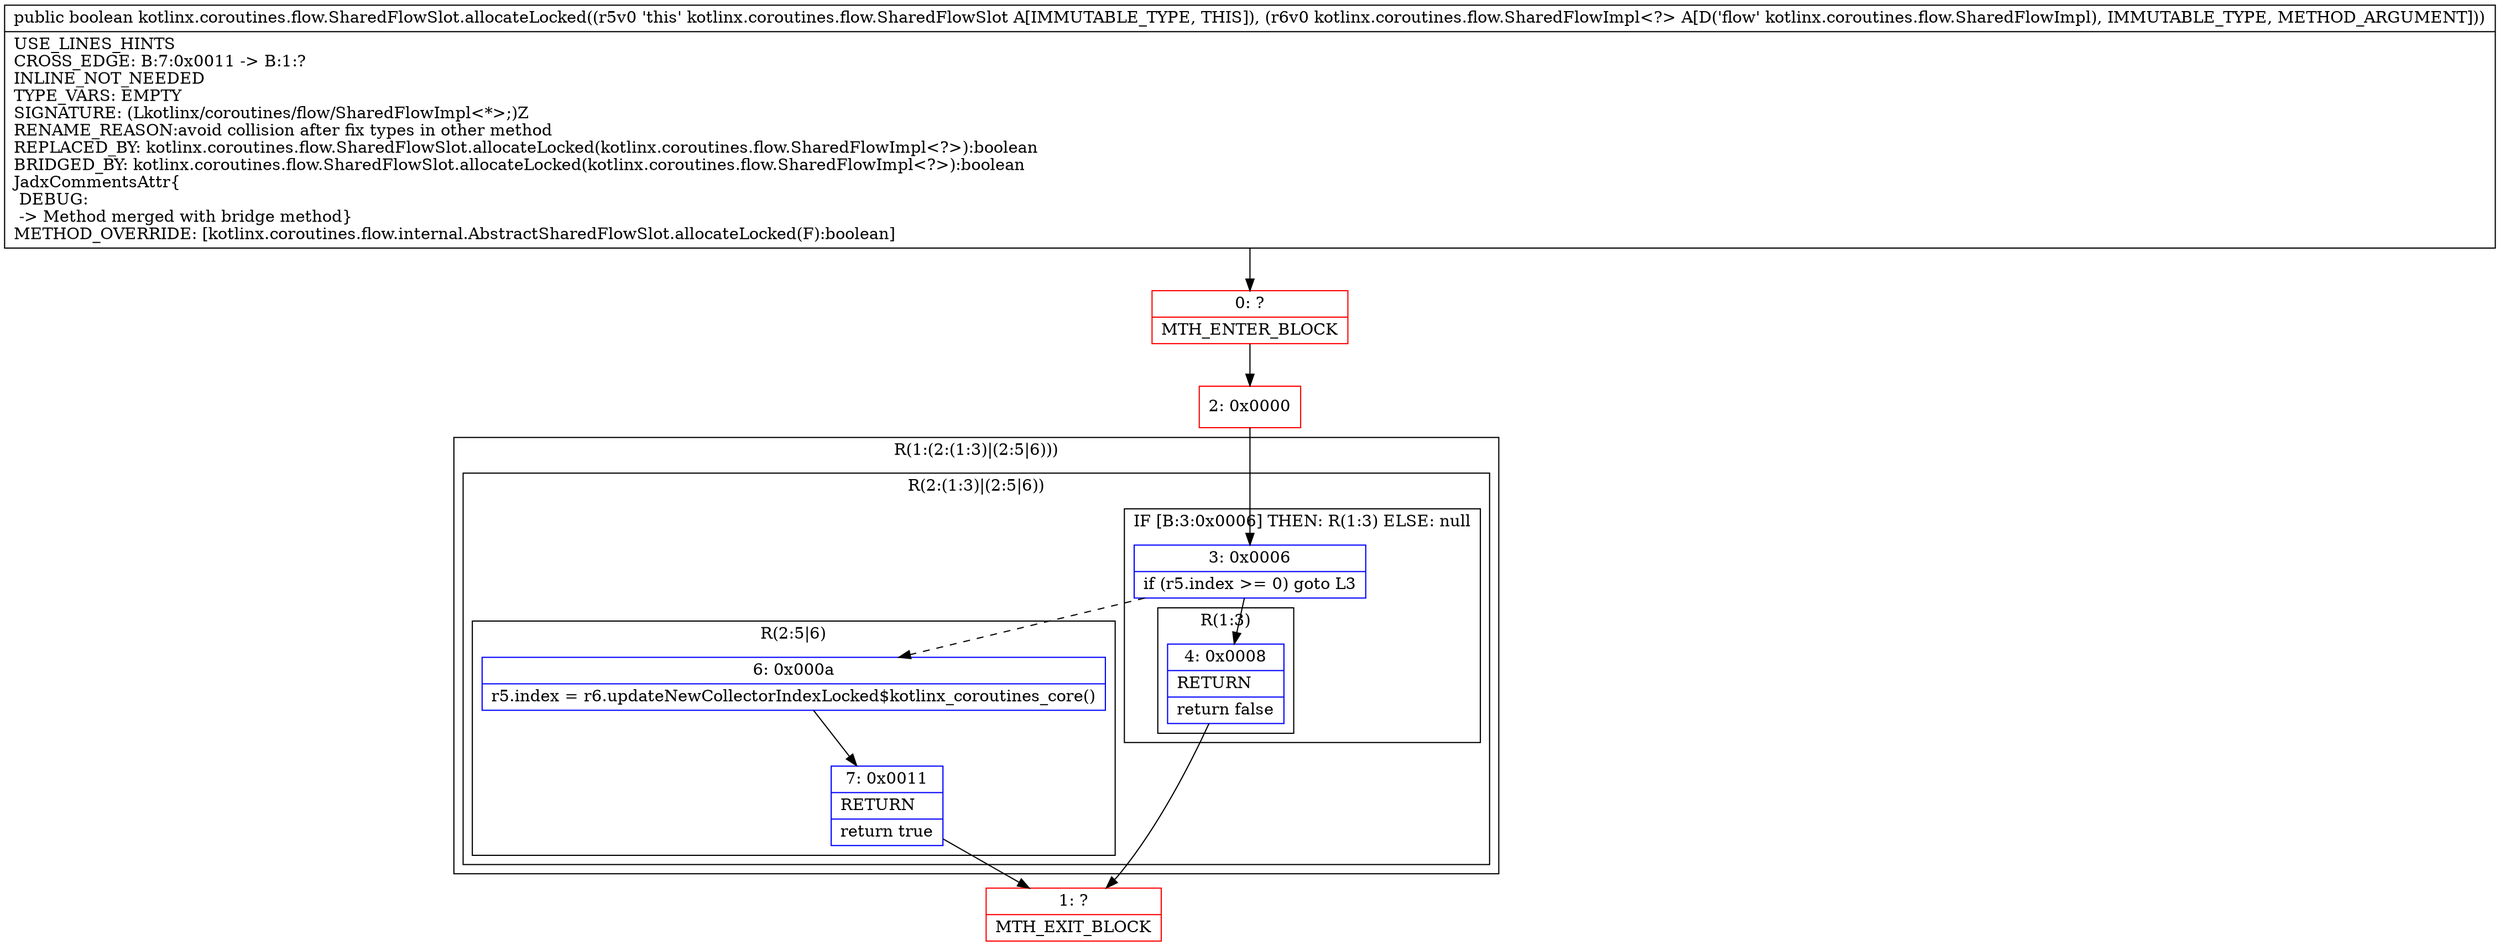 digraph "CFG forkotlinx.coroutines.flow.SharedFlowSlot.allocateLocked(Lkotlinx\/coroutines\/flow\/SharedFlowImpl;)Z" {
subgraph cluster_Region_389384143 {
label = "R(1:(2:(1:3)|(2:5|6)))";
node [shape=record,color=blue];
subgraph cluster_Region_1144192346 {
label = "R(2:(1:3)|(2:5|6))";
node [shape=record,color=blue];
subgraph cluster_IfRegion_897521379 {
label = "IF [B:3:0x0006] THEN: R(1:3) ELSE: null";
node [shape=record,color=blue];
Node_3 [shape=record,label="{3\:\ 0x0006|if (r5.index \>= 0) goto L3\l}"];
subgraph cluster_Region_1481588657 {
label = "R(1:3)";
node [shape=record,color=blue];
Node_4 [shape=record,label="{4\:\ 0x0008|RETURN\l|return false\l}"];
}
}
subgraph cluster_Region_1669316744 {
label = "R(2:5|6)";
node [shape=record,color=blue];
Node_6 [shape=record,label="{6\:\ 0x000a|r5.index = r6.updateNewCollectorIndexLocked$kotlinx_coroutines_core()\l}"];
Node_7 [shape=record,label="{7\:\ 0x0011|RETURN\l|return true\l}"];
}
}
}
Node_0 [shape=record,color=red,label="{0\:\ ?|MTH_ENTER_BLOCK\l}"];
Node_2 [shape=record,color=red,label="{2\:\ 0x0000}"];
Node_1 [shape=record,color=red,label="{1\:\ ?|MTH_EXIT_BLOCK\l}"];
MethodNode[shape=record,label="{public boolean kotlinx.coroutines.flow.SharedFlowSlot.allocateLocked((r5v0 'this' kotlinx.coroutines.flow.SharedFlowSlot A[IMMUTABLE_TYPE, THIS]), (r6v0 kotlinx.coroutines.flow.SharedFlowImpl\<?\> A[D('flow' kotlinx.coroutines.flow.SharedFlowImpl), IMMUTABLE_TYPE, METHOD_ARGUMENT]))  | USE_LINES_HINTS\lCROSS_EDGE: B:7:0x0011 \-\> B:1:?\lINLINE_NOT_NEEDED\lTYPE_VARS: EMPTY\lSIGNATURE: (Lkotlinx\/coroutines\/flow\/SharedFlowImpl\<*\>;)Z\lRENAME_REASON:avoid collision after fix types in other method\lREPLACED_BY: kotlinx.coroutines.flow.SharedFlowSlot.allocateLocked(kotlinx.coroutines.flow.SharedFlowImpl\<?\>):boolean\lBRIDGED_BY: kotlinx.coroutines.flow.SharedFlowSlot.allocateLocked(kotlinx.coroutines.flow.SharedFlowImpl\<?\>):boolean\lJadxCommentsAttr\{\l DEBUG: \l \-\> Method merged with bridge method\}\lMETHOD_OVERRIDE: [kotlinx.coroutines.flow.internal.AbstractSharedFlowSlot.allocateLocked(F):boolean]\l}"];
MethodNode -> Node_0;Node_3 -> Node_4;
Node_3 -> Node_6[style=dashed];
Node_4 -> Node_1;
Node_6 -> Node_7;
Node_7 -> Node_1;
Node_0 -> Node_2;
Node_2 -> Node_3;
}

